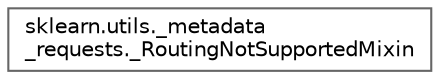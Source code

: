 digraph "Graphical Class Hierarchy"
{
 // LATEX_PDF_SIZE
  bgcolor="transparent";
  edge [fontname=Helvetica,fontsize=10,labelfontname=Helvetica,labelfontsize=10];
  node [fontname=Helvetica,fontsize=10,shape=box,height=0.2,width=0.4];
  rankdir="LR";
  Node0 [id="Node000000",label="sklearn.utils._metadata\l_requests._RoutingNotSupportedMixin",height=0.2,width=0.4,color="grey40", fillcolor="white", style="filled",URL="$d1/df1/classsklearn_1_1utils_1_1__metadata__requests_1_1__RoutingNotSupportedMixin.html",tooltip=" "];
}

